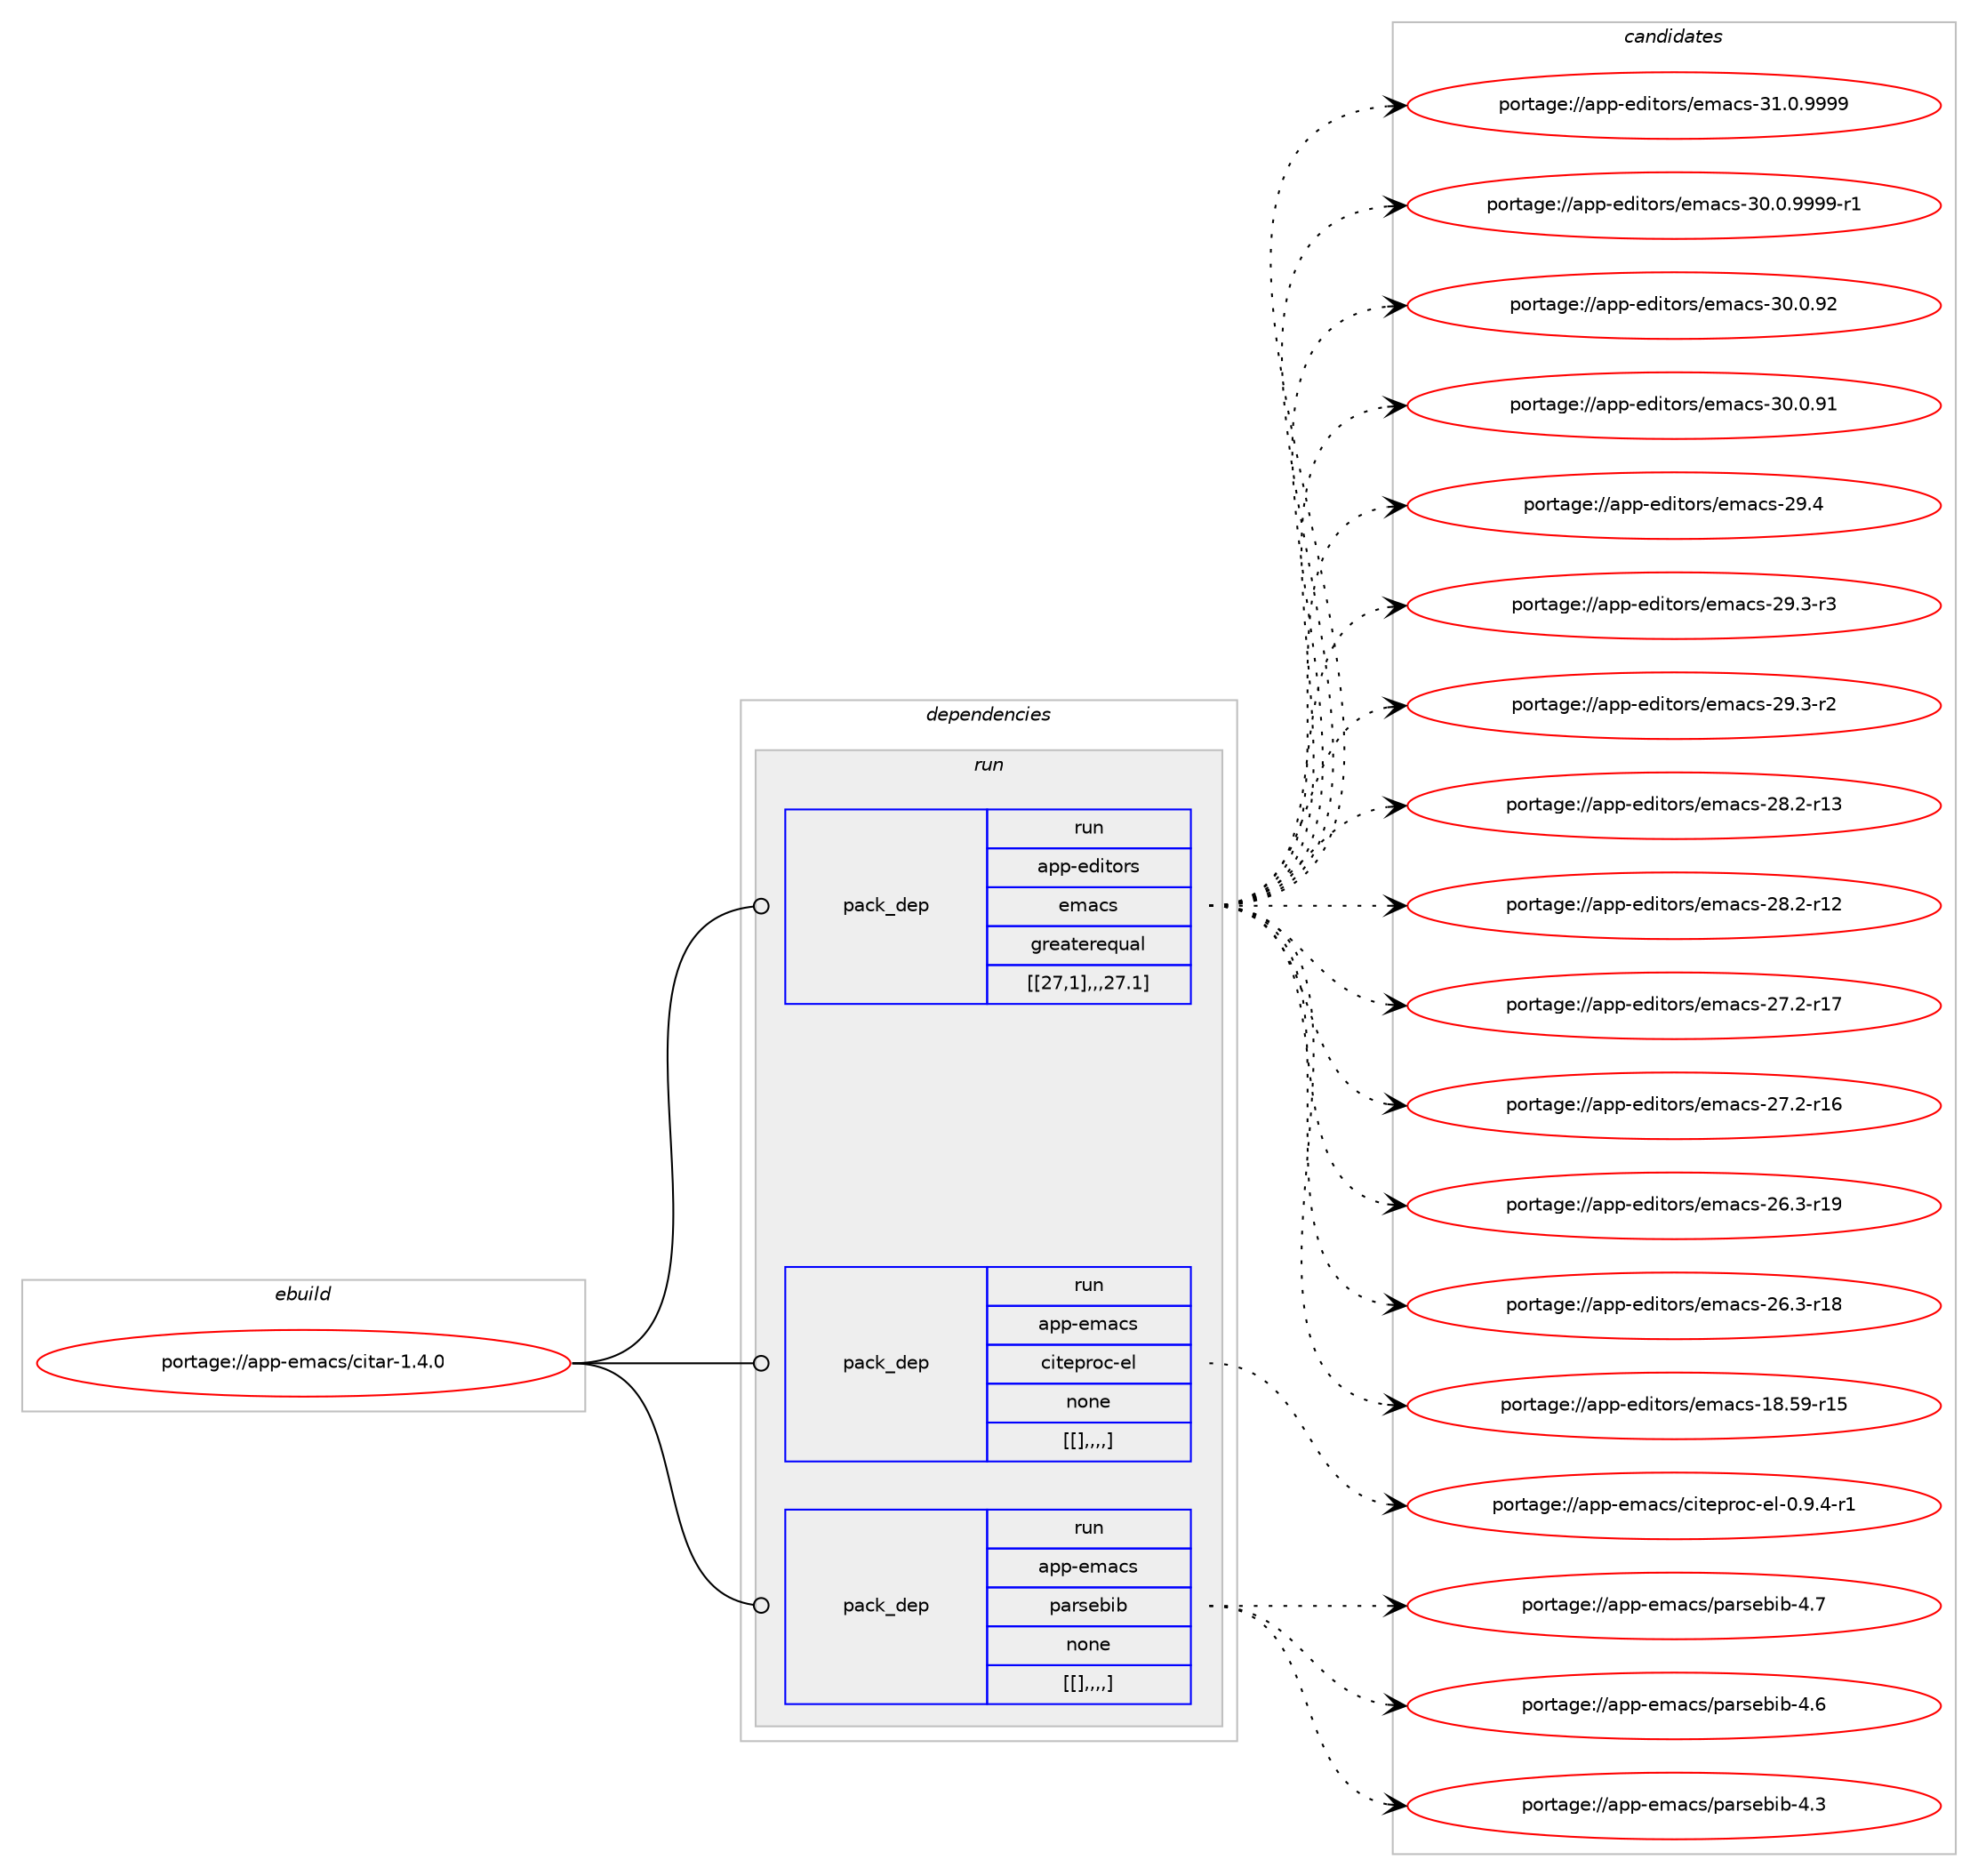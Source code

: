 digraph prolog {

# *************
# Graph options
# *************

newrank=true;
concentrate=true;
compound=true;
graph [rankdir=LR,fontname=Helvetica,fontsize=10,ranksep=1.5];#, ranksep=2.5, nodesep=0.2];
edge  [arrowhead=vee];
node  [fontname=Helvetica,fontsize=10];

# **********
# The ebuild
# **********

subgraph cluster_leftcol {
color=gray;
label=<<i>ebuild</i>>;
id [label="portage://app-emacs/citar-1.4.0", color=red, width=4, href="../app-emacs/citar-1.4.0.svg"];
}

# ****************
# The dependencies
# ****************

subgraph cluster_midcol {
color=gray;
label=<<i>dependencies</i>>;
subgraph cluster_compile {
fillcolor="#eeeeee";
style=filled;
label=<<i>compile</i>>;
}
subgraph cluster_compileandrun {
fillcolor="#eeeeee";
style=filled;
label=<<i>compile and run</i>>;
}
subgraph cluster_run {
fillcolor="#eeeeee";
style=filled;
label=<<i>run</i>>;
subgraph pack14884 {
dependency20620 [label=<<TABLE BORDER="0" CELLBORDER="1" CELLSPACING="0" CELLPADDING="4" WIDTH="220"><TR><TD ROWSPAN="6" CELLPADDING="30">pack_dep</TD></TR><TR><TD WIDTH="110">run</TD></TR><TR><TD>app-editors</TD></TR><TR><TD>emacs</TD></TR><TR><TD>greaterequal</TD></TR><TR><TD>[[27,1],,,27.1]</TD></TR></TABLE>>, shape=none, color=blue];
}
id:e -> dependency20620:w [weight=20,style="solid",arrowhead="odot"];
subgraph pack14891 {
dependency20641 [label=<<TABLE BORDER="0" CELLBORDER="1" CELLSPACING="0" CELLPADDING="4" WIDTH="220"><TR><TD ROWSPAN="6" CELLPADDING="30">pack_dep</TD></TR><TR><TD WIDTH="110">run</TD></TR><TR><TD>app-emacs</TD></TR><TR><TD>citeproc-el</TD></TR><TR><TD>none</TD></TR><TR><TD>[[],,,,]</TD></TR></TABLE>>, shape=none, color=blue];
}
id:e -> dependency20641:w [weight=20,style="solid",arrowhead="odot"];
subgraph pack14979 {
dependency20771 [label=<<TABLE BORDER="0" CELLBORDER="1" CELLSPACING="0" CELLPADDING="4" WIDTH="220"><TR><TD ROWSPAN="6" CELLPADDING="30">pack_dep</TD></TR><TR><TD WIDTH="110">run</TD></TR><TR><TD>app-emacs</TD></TR><TR><TD>parsebib</TD></TR><TR><TD>none</TD></TR><TR><TD>[[],,,,]</TD></TR></TABLE>>, shape=none, color=blue];
}
id:e -> dependency20771:w [weight=20,style="solid",arrowhead="odot"];
}
}

# **************
# The candidates
# **************

subgraph cluster_choices {
rank=same;
color=gray;
label=<<i>candidates</i>>;

subgraph choice13278 {
color=black;
nodesep=1;
choice971121124510110010511611111411547101109979911545514946484657575757 [label="portage://app-editors/emacs-31.0.9999", color=red, width=4,href="../app-editors/emacs-31.0.9999.svg"];
choice9711211245101100105116111114115471011099799115455148464846575757574511449 [label="portage://app-editors/emacs-30.0.9999-r1", color=red, width=4,href="../app-editors/emacs-30.0.9999-r1.svg"];
choice97112112451011001051161111141154710110997991154551484648465750 [label="portage://app-editors/emacs-30.0.92", color=red, width=4,href="../app-editors/emacs-30.0.92.svg"];
choice97112112451011001051161111141154710110997991154551484648465749 [label="portage://app-editors/emacs-30.0.91", color=red, width=4,href="../app-editors/emacs-30.0.91.svg"];
choice97112112451011001051161111141154710110997991154550574652 [label="portage://app-editors/emacs-29.4", color=red, width=4,href="../app-editors/emacs-29.4.svg"];
choice971121124510110010511611111411547101109979911545505746514511451 [label="portage://app-editors/emacs-29.3-r3", color=red, width=4,href="../app-editors/emacs-29.3-r3.svg"];
choice971121124510110010511611111411547101109979911545505746514511450 [label="portage://app-editors/emacs-29.3-r2", color=red, width=4,href="../app-editors/emacs-29.3-r2.svg"];
choice97112112451011001051161111141154710110997991154550564650451144951 [label="portage://app-editors/emacs-28.2-r13", color=red, width=4,href="../app-editors/emacs-28.2-r13.svg"];
choice97112112451011001051161111141154710110997991154550564650451144950 [label="portage://app-editors/emacs-28.2-r12", color=red, width=4,href="../app-editors/emacs-28.2-r12.svg"];
choice97112112451011001051161111141154710110997991154550554650451144955 [label="portage://app-editors/emacs-27.2-r17", color=red, width=4,href="../app-editors/emacs-27.2-r17.svg"];
choice97112112451011001051161111141154710110997991154550554650451144954 [label="portage://app-editors/emacs-27.2-r16", color=red, width=4,href="../app-editors/emacs-27.2-r16.svg"];
choice97112112451011001051161111141154710110997991154550544651451144957 [label="portage://app-editors/emacs-26.3-r19", color=red, width=4,href="../app-editors/emacs-26.3-r19.svg"];
choice97112112451011001051161111141154710110997991154550544651451144956 [label="portage://app-editors/emacs-26.3-r18", color=red, width=4,href="../app-editors/emacs-26.3-r18.svg"];
choice9711211245101100105116111114115471011099799115454956465357451144953 [label="portage://app-editors/emacs-18.59-r15", color=red, width=4,href="../app-editors/emacs-18.59-r15.svg"];
dependency20620:e -> choice971121124510110010511611111411547101109979911545514946484657575757:w [style=dotted,weight="100"];
dependency20620:e -> choice9711211245101100105116111114115471011099799115455148464846575757574511449:w [style=dotted,weight="100"];
dependency20620:e -> choice97112112451011001051161111141154710110997991154551484648465750:w [style=dotted,weight="100"];
dependency20620:e -> choice97112112451011001051161111141154710110997991154551484648465749:w [style=dotted,weight="100"];
dependency20620:e -> choice97112112451011001051161111141154710110997991154550574652:w [style=dotted,weight="100"];
dependency20620:e -> choice971121124510110010511611111411547101109979911545505746514511451:w [style=dotted,weight="100"];
dependency20620:e -> choice971121124510110010511611111411547101109979911545505746514511450:w [style=dotted,weight="100"];
dependency20620:e -> choice97112112451011001051161111141154710110997991154550564650451144951:w [style=dotted,weight="100"];
dependency20620:e -> choice97112112451011001051161111141154710110997991154550564650451144950:w [style=dotted,weight="100"];
dependency20620:e -> choice97112112451011001051161111141154710110997991154550554650451144955:w [style=dotted,weight="100"];
dependency20620:e -> choice97112112451011001051161111141154710110997991154550554650451144954:w [style=dotted,weight="100"];
dependency20620:e -> choice97112112451011001051161111141154710110997991154550544651451144957:w [style=dotted,weight="100"];
dependency20620:e -> choice97112112451011001051161111141154710110997991154550544651451144956:w [style=dotted,weight="100"];
dependency20620:e -> choice9711211245101100105116111114115471011099799115454956465357451144953:w [style=dotted,weight="100"];
}
subgraph choice13316 {
color=black;
nodesep=1;
choice97112112451011099799115479910511610111211411199451011084548465746524511449 [label="portage://app-emacs/citeproc-el-0.9.4-r1", color=red, width=4,href="../app-emacs/citeproc-el-0.9.4-r1.svg"];
dependency20641:e -> choice97112112451011099799115479910511610111211411199451011084548465746524511449:w [style=dotted,weight="100"];
}
subgraph choice13318 {
color=black;
nodesep=1;
choice971121124510110997991154711297114115101981059845524655 [label="portage://app-emacs/parsebib-4.7", color=red, width=4,href="../app-emacs/parsebib-4.7.svg"];
choice971121124510110997991154711297114115101981059845524654 [label="portage://app-emacs/parsebib-4.6", color=red, width=4,href="../app-emacs/parsebib-4.6.svg"];
choice971121124510110997991154711297114115101981059845524651 [label="portage://app-emacs/parsebib-4.3", color=red, width=4,href="../app-emacs/parsebib-4.3.svg"];
dependency20771:e -> choice971121124510110997991154711297114115101981059845524655:w [style=dotted,weight="100"];
dependency20771:e -> choice971121124510110997991154711297114115101981059845524654:w [style=dotted,weight="100"];
dependency20771:e -> choice971121124510110997991154711297114115101981059845524651:w [style=dotted,weight="100"];
}
}

}
